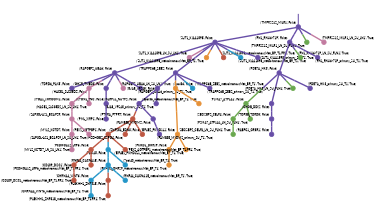 strict digraph  {
graph[splines=false]; nodesep=0.7; rankdir=TB; ranksep=0.6; forcelabels=true; dpi=600; size=2.5;
0 [color="#674ea7ff", fillcolor="#674ea7ff", fixedsize=true, fontname=Lato, fontsize="12pt", height="0.25", label="", penwidth=3, shape=circle, style=filled, xlabel="('TMPRSS12_MILR1', False)"];
10 [color="#674ea7ff", fillcolor="#674ea7ff", fixedsize=true, fontname=Lato, fontsize="12pt", height="0.25", label="", penwidth=3, shape=circle, style=filled, xlabel="('SLIT1_KIAA1598', False)"];
20 [color="#674ea7ff", fillcolor="#674ea7ff", fixedsize=true, fontname=Lato, fontsize="12pt", height="0.25", label="", penwidth=3, shape=circle, style=filled, xlabel="('FN1_RNU6-71P', False)"];
35 [color="#6aa84fff", fillcolor="#6aa84fff", fixedsize=true, fontname=Lato, fontsize="12pt", height="0.25", label="", penwidth=3, shape=circle, style=filled, xlabel="('TMPRSS12_MILR1_LN_SU_FLN1', True)"];
40 [color="#c27ba0ff", fillcolor="#c27ba0ff", fixedsize=true, fontname=Lato, fontsize="12pt", height="0.25", label="", penwidth=3, shape=circle, style=filled, xlabel="('TMPRSS12_MILR1_LN_SU_LN1', True)"];
1 [color="#e69138ff", fillcolor="#e69138ff", fixedsize=true, fontname=Lato, fontsize="12pt", height="0.25", label="", penwidth=3, shape=circle, style=filled, xlabel="('EIF4E2_PKHD1L1', False)"];
26 [color="#e69138ff", fillcolor="#e69138ff", fixedsize=true, fontname=Lato, fontsize="12pt", height="0.25", label="", penwidth=3, shape=circle, style=filled, xlabel="('PKHD1_DHRS9', False)"];
46 [color="#e69138ff", fillcolor="#e69138ff", fixedsize=true, fontname=Lato, fontsize="12pt", height="0.25", label="", penwidth=3, shape=circle, style=filled, xlabel="('EIF4E2_PKHD1L1_metachronousMet_BP_T1', True)"];
2 [color="#674ea7ff", fillcolor="#674ea7ff", fixedsize=true, fontname=Lato, fontsize="12pt", height="0.25", label="", penwidth=3, shape=circle, style=filled, xlabel="('RAPGEF2_UBA6', False)"];
14 [color="#674ea7ff", fillcolor="#674ea7ff", fixedsize=true, fontname=Lato, fontsize="12pt", height="0.25", label="", penwidth=3, shape=circle, style=filled, xlabel="('TDRD6_PAX5', False)"];
19 [color="#c27ba0ff", fillcolor="#c27ba0ff", fixedsize=true, fontname=Lato, fontsize="12pt", height="0.25", label="", penwidth=3, shape=circle, style=filled, xlabel="('HACE1_SLC35D2', False)"];
21 [color="#674ea7ff", fillcolor="#674ea7ff", fixedsize=true, fontname=Lato, fontsize="12pt", height="0.25", label="", penwidth=3, shape=circle, style=filled, xlabel="('GHSR_TMED3', False)"];
41 [color="#c27ba0ff", fillcolor="#c27ba0ff", fixedsize=true, fontname=Lato, fontsize="12pt", height="0.25", label="", penwidth=3, shape=circle, style=filled, xlabel="('RAPGEF2_UBA6_LN_SU_LN1', True)"];
60 [color="#674ea7ff", fillcolor="#674ea7ff", fixedsize=true, fontname=Lato, fontsize="12pt", height="0.25", label="", penwidth=3, shape=circle, style=filled, xlabel="('RAPGEF2_UBA6_primary_SU_T1', True)"];
3 [color="#674ea7ff", fillcolor="#674ea7ff", fixedsize=true, fontname=Lato, fontsize="12pt", height="0.25", label="", penwidth=3, shape=circle, style=filled, xlabel="('TRAPPC6B_ZEB2', False)"];
29 [color="#674ea7ff", fillcolor="#674ea7ff", fixedsize=true, fontname=Lato, fontsize="12pt", height="0.25", label="", penwidth=3, shape=circle, style=filled, xlabel="('GJA8_VPS45', False)"];
33 [color="#e69138ff", fillcolor="#e69138ff", fixedsize=true, fontname=Lato, fontsize="12pt", height="0.25", label="", penwidth=3, shape=circle, style=filled, xlabel="('3pol36', False)"];
55 [color="#2496c8ff", fillcolor="#2496c8ff", fixedsize=true, fontname=Lato, fontsize="12pt", height="0.25", label="", penwidth=3, shape=circle, style=filled, xlabel="('TRAPPC6B_ZEB2_metachronousMet_BR_T1', True)"];
61 [color="#674ea7ff", fillcolor="#674ea7ff", fixedsize=true, fontname=Lato, fontsize="12pt", height="0.25", label="", penwidth=3, shape=circle, style=filled, xlabel="('TRAPPC6B_ZEB2_primary_SU_T1', True)"];
4 [color="#6aa84fff", fillcolor="#6aa84fff", fixedsize=true, fontname=Lato, fontsize="12pt", height="0.25", label="", penwidth=3, shape=circle, style=filled, xlabel="('PSMA7_ATP1A1', False)"];
17 [color="#6aa84fff", fillcolor="#6aa84fff", fixedsize=true, fontname=Lato, fontsize="12pt", height="0.25", label="", penwidth=3, shape=circle, style=filled, xlabel="('SECISBP2_CELF4', False)"];
36 [color="#6aa84fff", fillcolor="#6aa84fff", fixedsize=true, fontname=Lato, fontsize="12pt", height="0.25", label="", penwidth=3, shape=circle, style=filled, xlabel="('PSMA7_ATP1A1_LN_SU_FLN1', True)"];
5 [color="#674ea7ff", fillcolor="#674ea7ff", fixedsize=true, fontname=Lato, fontsize="12pt", height="0.25", label="", penwidth=3, shape=circle, style=filled, xlabel="('PDE7A_HK3', False)"];
6 [color="#674ea7ff", fillcolor="#674ea7ff", fixedsize=true, fontname=Lato, fontsize="12pt", height="0.25", label="", penwidth=3, shape=circle, style=filled, xlabel="('CHGB_DDI2', False)"];
37 [color="#6aa84fff", fillcolor="#6aa84fff", fixedsize=true, fontname=Lato, fontsize="12pt", height="0.25", label="", penwidth=3, shape=circle, style=filled, xlabel="('PDE7A_HK3_LN_SU_FLN1', True)"];
62 [color="#674ea7ff", fillcolor="#674ea7ff", fixedsize=true, fontname=Lato, fontsize="12pt", height="0.25", label="", penwidth=3, shape=circle, style=filled, xlabel="('PDE7A_HK3_primary_SU_T1', True)"];
22 [color="#674ea7ff", fillcolor="#674ea7ff", fixedsize=true, fontname=Lato, fontsize="12pt", height="0.25", label="", penwidth=3, shape=circle, style=filled, xlabel="('TOP3B_TDRD5', False)"];
7 [color="#be5742ff", fillcolor="#be5742ff", fixedsize=true, fontname=Lato, fontsize="12pt", height="0.25", label="", penwidth=3, shape=circle, style=filled, xlabel="('PEX2_AGTPBP1', False)"];
12 [color="#be5742ff", fillcolor="#be5742ff", fixedsize=true, fontname=Lato, fontsize="12pt", height="0.25", label="", penwidth=3, shape=circle, style=filled, xlabel="('PCDHGA12_LRP6', False)"];
34 [color="#2496c8ff", fillcolor="#2496c8ff", fixedsize=true, fontname=Lato, fontsize="12pt", height="0.25", label="", penwidth=3, shape=circle, style=filled, xlabel="('7pol40', False)"];
50 [color="#be5742ff", fillcolor="#be5742ff", fixedsize=true, fontname=Lato, fontsize="12pt", height="0.25", label="", penwidth=3, shape=circle, style=filled, xlabel="('PEX2_AGTPBP1_metachronousMet_BP_T1.FR1', True)"];
42 [color="#c27ba0ff", fillcolor="#c27ba0ff", fixedsize=true, fontname=Lato, fontsize="12pt", height="0.25", label="", penwidth=3, shape=circle, style=filled, xlabel="('SLIT1_KIAA1598_LN_SU_LN1', True)"];
48 [color="#e69138ff", fillcolor="#e69138ff", fixedsize=true, fontname=Lato, fontsize="12pt", height="0.25", label="", penwidth=3, shape=circle, style=filled, xlabel="('SLIT1_KIAA1598_metachronousMet_BP_T1', True)"];
51 [color="#be5742ff", fillcolor="#be5742ff", fixedsize=true, fontname=Lato, fontsize="12pt", height="0.25", label="", penwidth=3, shape=circle, style=filled, xlabel="('SLIT1_KIAA1598_metachronousMet_BP_T1.FR1', True)"];
57 [color="#2496c8ff", fillcolor="#2496c8ff", fixedsize=true, fontname=Lato, fontsize="12pt", height="0.25", label="", penwidth=3, shape=circle, style=filled, xlabel="('SLIT1_KIAA1598_metachronousMet_BR_T1', True)"];
63 [color="#674ea7ff", fillcolor="#674ea7ff", fixedsize=true, fontname=Lato, fontsize="12pt", height="0.25", label="", penwidth=3, shape=circle, style=filled, xlabel="('SLIT1_KIAA1598_primary_SU_T1', True)"];
11 [color="#2496c8ff", fillcolor="#2496c8ff", fixedsize=true, fontname=Lato, fontsize="12pt", height="0.25", label="", penwidth=3, shape=circle, style=filled, xlabel="('RNF44_CACNA1E', False)"];
16 [color="#2496c8ff", fillcolor="#2496c8ff", fixedsize=true, fontname=Lato, fontsize="12pt", height="0.25", label="", penwidth=3, shape=circle, style=filled, xlabel="('CHRNA4_WNT6', False)"];
28 [color="#be5742ff", fillcolor="#be5742ff", fixedsize=true, fontname=Lato, fontsize="12pt", height="0.25", label="", penwidth=3, shape=circle, style=filled, xlabel="('PLEKHH1_ZNF318', False)"];
58 [color="#2496c8ff", fillcolor="#2496c8ff", fixedsize=true, fontname=Lato, fontsize="12pt", height="0.25", label="", penwidth=3, shape=circle, style=filled, xlabel="('RNF44_CACNA1E_metachronousMet_BR_T1', True)"];
30 [color="#be5742ff", fillcolor="#be5742ff", fixedsize=true, fontname=Lato, fontsize="12pt", height="0.25", label="", penwidth=3, shape=circle, style=filled, xlabel="('CD109_DISC1', False)"];
52 [color="#be5742ff", fillcolor="#be5742ff", fixedsize=true, fontname=Lato, fontsize="12pt", height="0.25", label="", penwidth=3, shape=circle, style=filled, xlabel="('PCDHGA12_LRP6_metachronousMet_BP_T1.FR1', True)"];
13 [color="#c27ba0ff", fillcolor="#c27ba0ff", fixedsize=true, fontname=Lato, fontsize="12pt", height="0.25", label="", penwidth=3, shape=circle, style=filled, xlabel="('MYL2_KCTD7', False)"];
43 [color="#c27ba0ff", fillcolor="#c27ba0ff", fixedsize=true, fontname=Lato, fontsize="12pt", height="0.25", label="", penwidth=3, shape=circle, style=filled, xlabel="('MYL2_KCTD7_LN_SU_LN1', True)"];
15 [color="#be5742ff", fillcolor="#be5742ff", fixedsize=true, fontname=Lato, fontsize="12pt", height="0.25", label="", penwidth=3, shape=circle, style=filled, xlabel="('PTPRA_PTPRT', False)"];
8 [color="#be5742ff", fillcolor="#be5742ff", fixedsize=true, fontname=Lato, fontsize="12pt", height="0.25", label="", penwidth=3, shape=circle, style=filled, xlabel="('PCDHGB2_CSPG4', False)"];
31 [color="#be5742ff", fillcolor="#be5742ff", fixedsize=true, fontname=Lato, fontsize="12pt", height="0.25", label="", penwidth=3, shape=circle, style=filled, xlabel="('ZNF254_EDN3', False)"];
59 [color="#2496c8ff", fillcolor="#2496c8ff", fixedsize=true, fontname=Lato, fontsize="12pt", height="0.25", label="", penwidth=3, shape=circle, style=filled, xlabel="('CHRNA4_WNT6_metachronousMet_BR_T1', True)"];
38 [color="#6aa84fff", fillcolor="#6aa84fff", fixedsize=true, fontname=Lato, fontsize="12pt", height="0.25", label="", penwidth=3, shape=circle, style=filled, xlabel="('SECISBP2_CELF4_LN_SU_FLN1', True)"];
18 [color="#674ea7ff", fillcolor="#674ea7ff", fixedsize=true, fontname=Lato, fontsize="12pt", height="0.25", label="", penwidth=3, shape=circle, style=filled, xlabel="('STON1_TNC', False)"];
9 [color="#674ea7ff", fillcolor="#674ea7ff", fixedsize=true, fontname=Lato, fontsize="12pt", height="0.25", label="", penwidth=3, shape=circle, style=filled, xlabel="('PML_XIRP1', False)"];
23 [color="#c27ba0ff", fillcolor="#c27ba0ff", fixedsize=true, fontname=Lato, fontsize="12pt", height="0.25", label="", penwidth=3, shape=circle, style=filled, xlabel="('ITGA1_SHROOM1', False)"];
44 [color="#c27ba0ff", fillcolor="#c27ba0ff", fixedsize=true, fontname=Lato, fontsize="12pt", height="0.25", label="", penwidth=3, shape=circle, style=filled, xlabel="('HACE1_SLC35D2_LN_SU_LN1', True)"];
39 [color="#6aa84fff", fillcolor="#6aa84fff", fixedsize=true, fontname=Lato, fontsize="12pt", height="0.25", label="", penwidth=3, shape=circle, style=filled, xlabel="('FN1_RNU6-71P_LN_SU_FLN1', True)"];
64 [color="#674ea7ff", fillcolor="#674ea7ff", fixedsize=true, fontname=Lato, fontsize="12pt", height="0.25", label="", penwidth=3, shape=circle, style=filled, xlabel="('FN1_RNU6-71P_primary_SU_T1', True)"];
24 [color="#674ea7ff", fillcolor="#674ea7ff", fixedsize=true, fontname=Lato, fontsize="12pt", height="0.25", label="", penwidth=3, shape=circle, style=filled, xlabel="('PABPC1_OR5R1', False)"];
27 [color="#c27ba0ff", fillcolor="#c27ba0ff", fixedsize=true, fontname=Lato, fontsize="12pt", height="0.25", label="", penwidth=3, shape=circle, style=filled, xlabel="('SAP30L-AS1_BCAP29', False)"];
25 [color="#674ea7ff", fillcolor="#674ea7ff", fixedsize=true, fontname=Lato, fontsize="12pt", height="0.25", label="", penwidth=3, shape=circle, style=filled, xlabel="('FAM83E_MYOM2', False)"];
65 [color="#674ea7ff", fillcolor="#674ea7ff", fixedsize=true, fontname=Lato, fontsize="12pt", height="0.25", label="", penwidth=3, shape=circle, style=filled, xlabel="('FAM83E_MYOM2_primary_SU_T1', True)"];
49 [color="#e69138ff", fillcolor="#e69138ff", fixedsize=true, fontname=Lato, fontsize="12pt", height="0.25", label="", penwidth=3, shape=circle, style=filled, xlabel="('PKHD1_DHRS9_metachronousMet_BP_T1', True)"];
45 [color="#c27ba0ff", fillcolor="#c27ba0ff", fixedsize=true, fontname=Lato, fontsize="12pt", height="0.25", label="", penwidth=3, shape=circle, style=filled, xlabel="('SAP30L-AS1_BCAP29_LN_SU_LN1', True)"];
53 [color="#be5742ff", fillcolor="#be5742ff", fixedsize=true, fontname=Lato, fontsize="12pt", height="0.25", label="", penwidth=3, shape=circle, style=filled, xlabel="('PLEKHH1_ZNF318_metachronousMet_BP_T1.FR1', True)"];
32 [color="#674ea7ff", fillcolor="#674ea7ff", fixedsize=true, fontname=Lato, fontsize="12pt", height="0.25", label="", penwidth=3, shape=circle, style=filled, xlabel="('NLRP11_NUTF2', False)"];
66 [color="#674ea7ff", fillcolor="#674ea7ff", fixedsize=true, fontname=Lato, fontsize="12pt", height="0.25", label="", penwidth=3, shape=circle, style=filled, xlabel="('GJA8_VPS45_primary_SU_T1', True)"];
54 [color="#be5742ff", fillcolor="#be5742ff", fixedsize=true, fontname=Lato, fontsize="12pt", height="0.25", label="", penwidth=3, shape=circle, style=filled, xlabel="('CD109_DISC1_metachronousMet_BP_T1.FR1', True)"];
47 [color="#e69138ff", fillcolor="#e69138ff", fixedsize=true, fontname=Lato, fontsize="12pt", height="0.25", label="", penwidth=3, shape=circle, style=filled, xlabel="('3pol36_metachronousMet_BP_T1', True)"];
56 [color="#2496c8ff", fillcolor="#2496c8ff", fixedsize=true, fontname=Lato, fontsize="12pt", height="0.25", label="", penwidth=3, shape=circle, style=filled, xlabel="('7pol40_metachronousMet_BR_T1', True)"];
normal [label="", penwidth=3, style=invis, xlabel="('TMPRSS12_MILR1', False)"];
0 -> 10  [arrowsize=0, color="#674ea7ff;0.5:#674ea7ff", minlen="1.7714285850524902", penwidth="5.5", style=solid];
0 -> 20  [arrowsize=0, color="#674ea7ff;0.5:#674ea7ff", minlen="1.2857142686843872", penwidth="5.5", style=solid];
0 -> 35  [arrowsize=0, color="#674ea7ff;0.5:#6aa84fff", minlen="1.0714285373687744", penwidth="5.5", style=solid];
0 -> 40  [arrowsize=0, color="#674ea7ff;0.5:#c27ba0ff", minlen="1.0714285373687744", penwidth="5.5", style=solid];
10 -> 2  [arrowsize=0, color="#674ea7ff;0.5:#674ea7ff", minlen="2.7142858505249023", penwidth="5.5", style=solid];
10 -> 3  [arrowsize=0, color="#674ea7ff;0.5:#674ea7ff", minlen="2.4571428298950195", penwidth="5.5", style=solid];
10 -> 42  [arrowsize=0, color="#674ea7ff;0.5:#c27ba0ff", minlen="1.0714285373687744", penwidth="5.5", style=solid];
10 -> 48  [arrowsize=0, color="#674ea7ff;0.5:#e69138ff", minlen="1.0714285373687744", penwidth="5.5", style=solid];
10 -> 51  [arrowsize=0, color="#674ea7ff;0.5:#be5742ff", minlen="1.0714285373687744", penwidth="5.5", style=solid];
10 -> 57  [arrowsize=0, color="#674ea7ff;0.5:#2496c8ff", minlen="1.0714285373687744", penwidth="5.5", style=solid];
10 -> 63  [arrowsize=0, color="#674ea7ff;0.5:#674ea7ff", minlen="1.0714285373687744", penwidth="5.5", style=solid];
20 -> 5  [arrowsize=0, color="#674ea7ff;0.5:#674ea7ff", minlen="2.3714284896850586", penwidth="5.5", style=solid];
20 -> 39  [arrowsize=0, color="#674ea7ff;0.5:#6aa84fff", minlen="1.0714285373687744", penwidth="5.5", style=solid];
20 -> 64  [arrowsize=0, color="#674ea7ff;0.5:#674ea7ff", minlen="1.0714285373687744", penwidth="5.5", style=solid];
1 -> 26  [arrowsize=0, color="#e69138ff;0.5:#e69138ff", minlen="1.2000000476837158", penwidth="5.5", style=solid];
1 -> 46  [arrowsize=0, color="#e69138ff;0.5:#e69138ff", minlen="1.0714285373687744", penwidth="5.5", style=solid];
26 -> 49  [arrowsize=0, color="#e69138ff;0.5:#e69138ff", minlen="1.0714285373687744", penwidth="5.5", style=solid];
2 -> 14  [arrowsize=0, color="#674ea7ff;0.5:#674ea7ff", minlen="1.3428571224212646", penwidth="5.5", style=solid];
2 -> 19  [arrowsize=0, color="#674ea7ff;0.5:#c27ba0ff", minlen="1.2857142686843872", penwidth="5.5", style=solid];
2 -> 21  [arrowsize=0, color="#674ea7ff;0.5:#674ea7ff", minlen="1.2571427822113037", penwidth="5.5", style=solid];
2 -> 41  [arrowsize=0, color="#674ea7ff;0.5:#c27ba0ff", minlen="1.0714285373687744", penwidth="5.5", style=solid];
2 -> 60  [arrowsize=0, color="#674ea7ff;0.5:#674ea7ff", minlen="1.0714285373687744", penwidth="5.5", style=solid];
19 -> 23  [arrowsize=0, color="#c27ba0ff;0.5:#c27ba0ff", minlen="1.2571427822113037", penwidth="5.5", style=solid];
19 -> 44  [arrowsize=0, color="#c27ba0ff;0.5:#c27ba0ff", minlen="1.0714285373687744", penwidth="5.5", style=solid];
21 -> 18  [arrowsize=0, color="#674ea7ff;0.5:#674ea7ff", minlen="1.2857142686843872", penwidth="5.5", style=solid];
3 -> 29  [arrowsize=0, color="#674ea7ff;0.5:#674ea7ff", minlen="1.1714285612106323", penwidth="5.5", style=solid];
3 -> 33  [arrowsize=0, color="#674ea7ff;0.5:#e69138ff", minlen="1.0714285373687744", penwidth="5.5", style=solid];
3 -> 55  [arrowsize=0, color="#674ea7ff;0.5:#2496c8ff", minlen="1.0714285373687744", penwidth="5.5", style=solid];
3 -> 61  [arrowsize=0, color="#674ea7ff;0.5:#674ea7ff", minlen="1.0714285373687744", penwidth="5.5", style=solid];
29 -> 32  [arrowsize=0, color="#674ea7ff;0.5:#674ea7ff", minlen="1.1428570747375488", penwidth="5.5", style=solid];
29 -> 66  [arrowsize=0, color="#674ea7ff;0.5:#674ea7ff", minlen="1.0714285373687744", penwidth="5.5", style=solid];
33 -> 1  [arrowsize=0, color="#e69138ff;0.5:#e69138ff", minlen="3.0", penwidth="5.5", style=solid];
33 -> 47  [arrowsize=0, color="#e69138ff;0.5:#e69138ff", minlen="1.0714285373687744", penwidth="5.5", style=solid];
4 -> 17  [arrowsize=0, color="#6aa84fff;0.5:#6aa84fff", minlen="1.2857142686843872", penwidth="5.5", style=solid];
4 -> 36  [arrowsize=0, color="#6aa84fff;0.5:#6aa84fff", minlen="1.0714285373687744", penwidth="5.5", style=solid];
17 -> 38  [arrowsize=0, color="#6aa84fff;0.5:#6aa84fff", minlen="1.0714285373687744", penwidth="5.5", style=solid];
5 -> 4  [arrowsize=0, color="#674ea7ff;0.5:#6aa84fff", minlen="2.3714284896850586", penwidth="5.5", style=solid];
5 -> 6  [arrowsize=0, color="#674ea7ff;0.5:#674ea7ff", minlen="2.028571367263794", penwidth="5.5", style=solid];
5 -> 37  [arrowsize=0, color="#674ea7ff;0.5:#6aa84fff", minlen="1.0714285373687744", penwidth="5.5", style=solid];
5 -> 62  [arrowsize=0, color="#674ea7ff;0.5:#674ea7ff", minlen="1.0714285373687744", penwidth="5.5", style=solid];
6 -> 22  [arrowsize=0, color="#674ea7ff;0.5:#674ea7ff", minlen="1.2571427822113037", penwidth="5.5", style=solid];
22 -> 24  [arrowsize=0, color="#674ea7ff;0.5:#674ea7ff", minlen="1.2285714149475098", penwidth="5.5", style=solid];
7 -> 12  [arrowsize=0, color="#be5742ff;0.5:#be5742ff", minlen="1.6571428775787354", penwidth="5.5", style=solid];
7 -> 34  [arrowsize=0, color="#be5742ff;0.5:#2496c8ff", minlen="1.0714285373687744", penwidth="5.5", style=solid];
7 -> 50  [arrowsize=0, color="#be5742ff;0.5:#be5742ff", minlen="1.0714285373687744", penwidth="5.5", style=solid];
12 -> 30  [arrowsize=0, color="#be5742ff;0.5:#be5742ff", minlen="1.1714285612106323", penwidth="5.5", style=solid];
12 -> 52  [arrowsize=0, color="#be5742ff;0.5:#be5742ff", minlen="1.0714285373687744", penwidth="5.5", style=solid];
34 -> 11  [arrowsize=0, color="#2496c8ff;0.5:#2496c8ff", minlen="1.7142856121063232", penwidth="5.5", style=solid];
34 -> 56  [arrowsize=0, color="#2496c8ff;0.5:#2496c8ff", minlen="1.0714285373687744", penwidth="5.5", style=solid];
11 -> 16  [arrowsize=0, color="#2496c8ff;0.5:#2496c8ff", minlen="1.3428571224212646", penwidth="5.5", style=solid];
11 -> 28  [arrowsize=0, color="#2496c8ff;0.5:#be5742ff", minlen="1.2000000476837158", penwidth="5.5", style=solid];
11 -> 58  [arrowsize=0, color="#2496c8ff;0.5:#2496c8ff", minlen="1.0714285373687744", penwidth="5.5", style=solid];
16 -> 59  [arrowsize=0, color="#2496c8ff;0.5:#2496c8ff", minlen="1.0714285373687744", penwidth="5.5", style=solid];
28 -> 53  [arrowsize=0, color="#be5742ff;0.5:#be5742ff", minlen="1.0714285373687744", penwidth="5.5", style=solid];
30 -> 54  [arrowsize=0, color="#be5742ff;0.5:#be5742ff", minlen="1.0714285373687744", penwidth="5.5", style=solid];
13 -> 43  [arrowsize=0, color="#c27ba0ff;0.5:#c27ba0ff", minlen="1.0714285373687744", penwidth="5.5", style=solid];
15 -> 7  [arrowsize=0, color="#be5742ff;0.5:#be5742ff", minlen="1.8857142925262451", penwidth="5.5", style=solid];
15 -> 8  [arrowsize=0, color="#be5742ff;0.5:#be5742ff", minlen="1.8571429252624512", penwidth="5.5", style=solid];
15 -> 31  [arrowsize=0, color="#be5742ff;0.5:#be5742ff", minlen="1.1428570747375488", penwidth="5.5", style=solid];
18 -> 9  [arrowsize=0, color="#674ea7ff;0.5:#674ea7ff", minlen="1.7714285850524902", penwidth="5.5", style=solid];
23 -> 27  [arrowsize=0, color="#c27ba0ff;0.5:#c27ba0ff", minlen="1.2000000476837158", penwidth="5.5", style=solid];
27 -> 13  [arrowsize=0, color="#c27ba0ff;0.5:#c27ba0ff", minlen="1.3714286088943481", penwidth="5.5", style=solid];
27 -> 45  [arrowsize=0, color="#c27ba0ff;0.5:#c27ba0ff", minlen="1.0714285373687744", penwidth="5.5", style=solid];
25 -> 65  [arrowsize=0, color="#674ea7ff;0.5:#674ea7ff", minlen="1.0714285373687744", penwidth="5.5", style=solid];
32 -> 15  [arrowsize=0, color="#674ea7ff;0.5:#be5742ff", minlen="1.3428571224212646", penwidth="5.5", style=solid];
32 -> 25  [arrowsize=0, color="#674ea7ff;0.5:#674ea7ff", minlen="1.2285714149475098", penwidth="5.5", style=solid];
normal -> 0  [arrowsize=0, color="#674ea7ff", label="", penwidth=4, style=solid];
}
